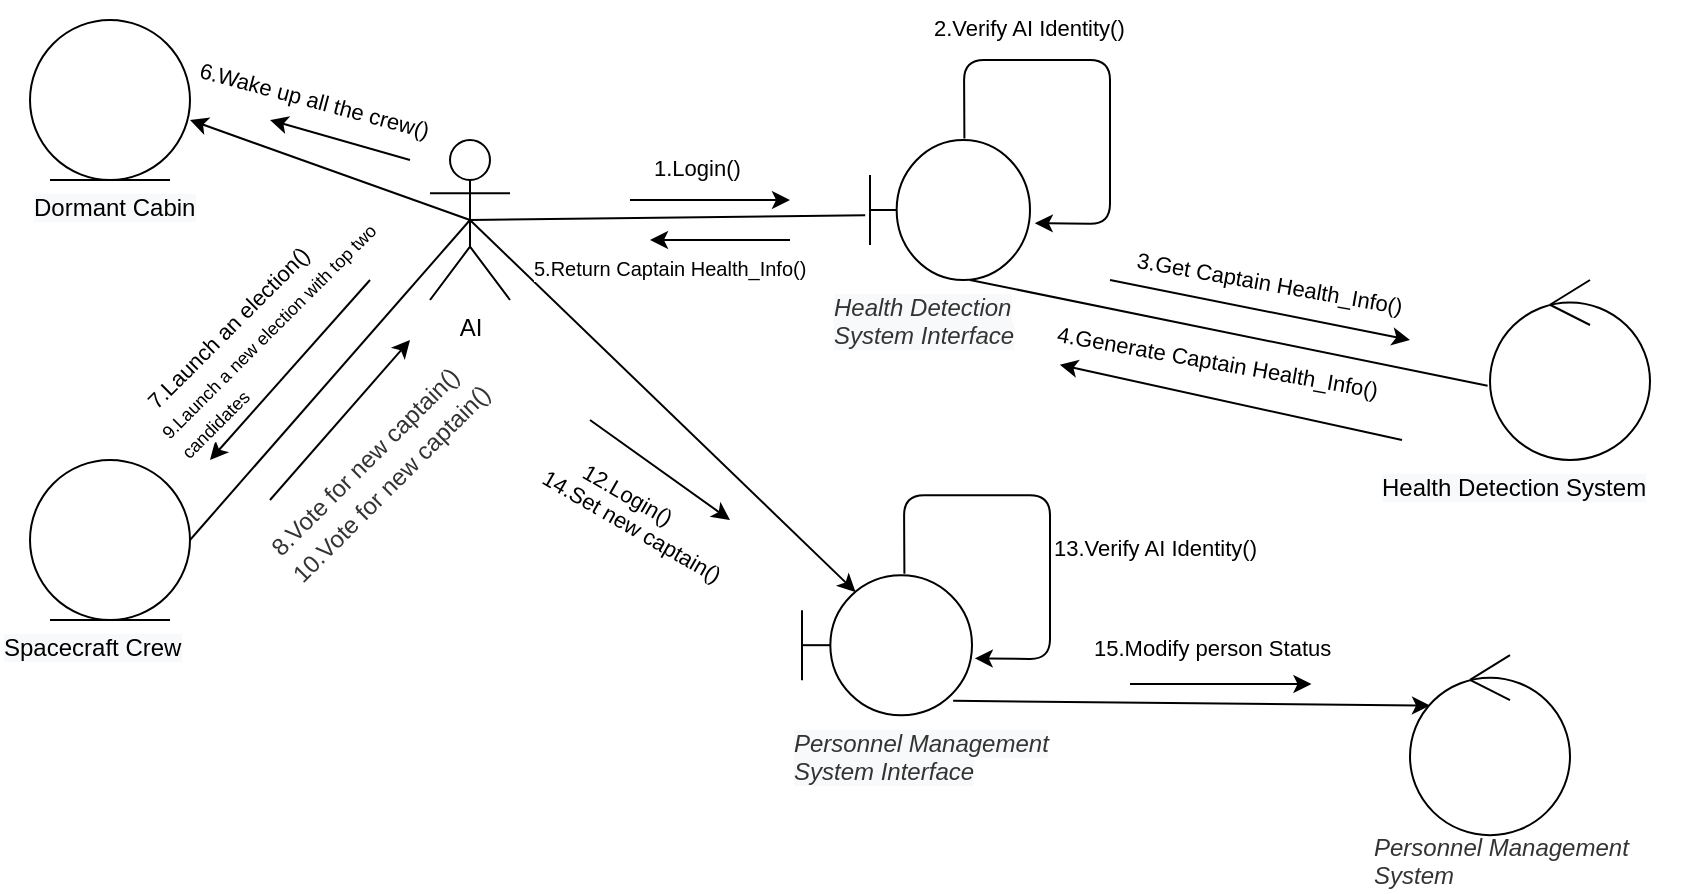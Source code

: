 <mxfile version="14.6.13" type="github">
  <diagram id="0U9pFDFcq5Cw8rffmfX7" name="Page-1">
    <mxGraphModel dx="1038" dy="585" grid="0" gridSize="10" guides="1" tooltips="1" connect="1" arrows="1" fold="1" page="1" pageScale="1" pageWidth="827" pageHeight="1169" math="0" shadow="0">
      <root>
        <mxCell id="0" />
        <mxCell id="1" parent="0" />
        <mxCell id="-IM5MBNO5oqZeWWgMELS-1" value="AI" style="shape=umlActor;verticalLabelPosition=bottom;verticalAlign=top;html=1;outlineConnect=0;" vertex="1" parent="1">
          <mxGeometry x="215" y="70" width="40" height="80" as="geometry" />
        </mxCell>
        <mxCell id="-IM5MBNO5oqZeWWgMELS-2" value="" style="shape=umlBoundary;whiteSpace=wrap;html=1;" vertex="1" parent="1">
          <mxGeometry x="435" y="70" width="80" height="70" as="geometry" />
        </mxCell>
        <mxCell id="-IM5MBNO5oqZeWWgMELS-3" value="" style="ellipse;shape=umlControl;whiteSpace=wrap;html=1;" vertex="1" parent="1">
          <mxGeometry x="745" y="140" width="80" height="90" as="geometry" />
        </mxCell>
        <mxCell id="-IM5MBNO5oqZeWWgMELS-4" value="" style="ellipse;shape=umlEntity;whiteSpace=wrap;html=1;" vertex="1" parent="1">
          <mxGeometry x="15" y="10" width="80" height="80" as="geometry" />
        </mxCell>
        <mxCell id="-IM5MBNO5oqZeWWgMELS-5" value="" style="ellipse;shape=umlEntity;whiteSpace=wrap;html=1;" vertex="1" parent="1">
          <mxGeometry x="15" y="230" width="80" height="80" as="geometry" />
        </mxCell>
        <mxCell id="-IM5MBNO5oqZeWWgMELS-6" value="" style="shape=umlBoundary;whiteSpace=wrap;html=1;" vertex="1" parent="1">
          <mxGeometry x="401" y="287.59" width="85" height="70" as="geometry" />
        </mxCell>
        <mxCell id="-IM5MBNO5oqZeWWgMELS-7" value="" style="ellipse;shape=umlControl;whiteSpace=wrap;html=1;" vertex="1" parent="1">
          <mxGeometry x="705" y="327.59" width="80" height="90" as="geometry" />
        </mxCell>
        <mxCell id="-IM5MBNO5oqZeWWgMELS-8" value="" style="endArrow=none;html=1;entryX=-0.03;entryY=0.537;entryDx=0;entryDy=0;entryPerimeter=0;exitX=0.5;exitY=0.5;exitDx=0;exitDy=0;exitPerimeter=0;" edge="1" parent="1" source="-IM5MBNO5oqZeWWgMELS-1" target="-IM5MBNO5oqZeWWgMELS-2">
          <mxGeometry width="50" height="50" relative="1" as="geometry">
            <mxPoint x="265" y="140" as="sourcePoint" />
            <mxPoint x="315" y="90" as="targetPoint" />
          </mxGeometry>
        </mxCell>
        <mxCell id="-IM5MBNO5oqZeWWgMELS-9" value="" style="endArrow=classic;html=1;exitX=0.59;exitY=-0.011;exitDx=0;exitDy=0;exitPerimeter=0;entryX=1.03;entryY=0.594;entryDx=0;entryDy=0;entryPerimeter=0;" edge="1" parent="1" source="-IM5MBNO5oqZeWWgMELS-2" target="-IM5MBNO5oqZeWWgMELS-2">
          <mxGeometry width="50" height="50" relative="1" as="geometry">
            <mxPoint x="455" y="70" as="sourcePoint" />
            <mxPoint x="505" y="20" as="targetPoint" />
            <Array as="points">
              <mxPoint x="482" y="30" />
              <mxPoint x="555" y="30" />
              <mxPoint x="555" y="112" />
            </Array>
          </mxGeometry>
        </mxCell>
        <mxCell id="-IM5MBNO5oqZeWWgMELS-10" value="" style="endArrow=none;html=1;entryX=-0.015;entryY=0.587;entryDx=0;entryDy=0;entryPerimeter=0;" edge="1" parent="1" target="-IM5MBNO5oqZeWWgMELS-3">
          <mxGeometry width="50" height="50" relative="1" as="geometry">
            <mxPoint x="485" y="140" as="sourcePoint" />
            <mxPoint x="595" y="150" as="targetPoint" />
          </mxGeometry>
        </mxCell>
        <mxCell id="-IM5MBNO5oqZeWWgMELS-14" value="&lt;span style=&quot;color: rgb(51 , 51 , 51) ; font-family: &amp;#34;helvetica&amp;#34; ; font-size: 12px ; font-style: italic ; font-weight: 400 ; letter-spacing: normal ; text-align: center ; text-indent: 0px ; text-transform: none ; word-spacing: 0px ; background-color: rgb(248 , 249 , 250) ; display: inline ; float: none&quot;&gt;Health Detection System Interface&lt;/span&gt;" style="text;whiteSpace=wrap;html=1;" vertex="1" parent="1">
          <mxGeometry x="415" y="140" width="130" height="30" as="geometry" />
        </mxCell>
        <mxCell id="-IM5MBNO5oqZeWWgMELS-15" value="&lt;span style=&quot;color: rgb(0, 0, 0); font-family: helvetica; font-size: 12px; font-style: normal; font-weight: 400; letter-spacing: normal; text-align: center; text-indent: 0px; text-transform: none; word-spacing: 0px; background-color: rgb(248, 249, 250); display: inline; float: none;&quot;&gt;Health Detection System&lt;/span&gt;" style="text;whiteSpace=wrap;html=1;" vertex="1" parent="1">
          <mxGeometry x="689" y="230" width="160" height="30" as="geometry" />
        </mxCell>
        <mxCell id="-IM5MBNO5oqZeWWgMELS-16" value="&lt;span style=&quot;color: rgb(0 , 0 , 0) ; font-family: &amp;#34;helvetica&amp;#34; ; font-size: 12px ; font-style: normal ; font-weight: 400 ; letter-spacing: normal ; text-align: center ; text-indent: 0px ; text-transform: none ; word-spacing: 0px ; background-color: rgb(248 , 249 , 250) ; display: inline ; float: none&quot;&gt;Dormant Cabin&lt;/span&gt;" style="text;whiteSpace=wrap;html=1;" vertex="1" parent="1">
          <mxGeometry x="15" y="90" width="110" height="30" as="geometry" />
        </mxCell>
        <mxCell id="-IM5MBNO5oqZeWWgMELS-17" value="&lt;span style=&quot;color: rgb(0 , 0 , 0) ; font-family: &amp;#34;helvetica&amp;#34; ; font-size: 12px ; font-style: normal ; font-weight: 400 ; letter-spacing: normal ; text-align: center ; text-indent: 0px ; text-transform: none ; word-spacing: 0px ; background-color: rgb(248 , 249 , 250) ; display: inline ; float: none&quot;&gt;Spacecraft Crew&lt;/span&gt;" style="text;whiteSpace=wrap;html=1;" vertex="1" parent="1">
          <mxGeometry y="310" width="110" height="30" as="geometry" />
        </mxCell>
        <mxCell id="-IM5MBNO5oqZeWWgMELS-18" value="&lt;span style=&quot;color: rgb(51, 51, 51); font-family: helvetica; font-size: 12px; font-style: italic; font-weight: 400; letter-spacing: normal; text-align: center; text-indent: 0px; text-transform: none; word-spacing: 0px; background-color: rgb(248, 249, 250); display: inline; float: none;&quot;&gt;Personnel Management System Interface&lt;/span&gt;" style="text;whiteSpace=wrap;html=1;" vertex="1" parent="1">
          <mxGeometry x="395" y="357.59" width="130" height="30" as="geometry" />
        </mxCell>
        <mxCell id="-IM5MBNO5oqZeWWgMELS-19" value="&lt;span style=&quot;color: rgb(51 , 51 , 51) ; font-family: &amp;#34;helvetica&amp;#34; ; font-style: italic ; text-align: center&quot;&gt;Personnel Management System&lt;/span&gt;" style="text;whiteSpace=wrap;html=1;" vertex="1" parent="1">
          <mxGeometry x="685" y="410" width="160" height="30" as="geometry" />
        </mxCell>
        <mxCell id="-IM5MBNO5oqZeWWgMELS-20" value="" style="endArrow=classic;html=1;entryX=1;entryY=0.625;entryDx=0;entryDy=0;entryPerimeter=0;exitX=0.5;exitY=0.5;exitDx=0;exitDy=0;exitPerimeter=0;" edge="1" parent="1" source="-IM5MBNO5oqZeWWgMELS-1" target="-IM5MBNO5oqZeWWgMELS-4">
          <mxGeometry width="50" height="50" relative="1" as="geometry">
            <mxPoint x="155" y="130" as="sourcePoint" />
            <mxPoint x="205" y="80" as="targetPoint" />
          </mxGeometry>
        </mxCell>
        <mxCell id="-IM5MBNO5oqZeWWgMELS-21" value="" style="endArrow=none;html=1;exitX=1;exitY=0.5;exitDx=0;exitDy=0;entryX=0.5;entryY=0.5;entryDx=0;entryDy=0;entryPerimeter=0;" edge="1" parent="1" source="-IM5MBNO5oqZeWWgMELS-5" target="-IM5MBNO5oqZeWWgMELS-1">
          <mxGeometry width="50" height="50" relative="1" as="geometry">
            <mxPoint x="175" y="230" as="sourcePoint" />
            <mxPoint x="265" y="110" as="targetPoint" />
          </mxGeometry>
        </mxCell>
        <mxCell id="-IM5MBNO5oqZeWWgMELS-22" value="" style="endArrow=classic;html=1;exitX=0.59;exitY=-0.011;exitDx=0;exitDy=0;exitPerimeter=0;entryX=1.03;entryY=0.594;entryDx=0;entryDy=0;entryPerimeter=0;" edge="1" parent="1">
          <mxGeometry width="50" height="50" relative="1" as="geometry">
            <mxPoint x="452.2" y="286.82" as="sourcePoint" />
            <mxPoint x="487.4" y="329.17" as="targetPoint" />
            <Array as="points">
              <mxPoint x="452" y="247.59" />
              <mxPoint x="525" y="247.59" />
              <mxPoint x="525" y="329.59" />
            </Array>
          </mxGeometry>
        </mxCell>
        <mxCell id="-IM5MBNO5oqZeWWgMELS-23" value="" style="endArrow=classic;html=1;entryX=0.315;entryY=0.12;entryDx=0;entryDy=0;entryPerimeter=0;exitX=0.5;exitY=0.5;exitDx=0;exitDy=0;exitPerimeter=0;" edge="1" parent="1" source="-IM5MBNO5oqZeWWgMELS-1" target="-IM5MBNO5oqZeWWgMELS-6">
          <mxGeometry width="50" height="50" relative="1" as="geometry">
            <mxPoint x="315" y="240" as="sourcePoint" />
            <mxPoint x="365" y="190" as="targetPoint" />
          </mxGeometry>
        </mxCell>
        <mxCell id="-IM5MBNO5oqZeWWgMELS-24" value="" style="endArrow=classic;html=1;entryX=0.125;entryY=0.28;entryDx=0;entryDy=0;entryPerimeter=0;exitX=0.889;exitY=0.897;exitDx=0;exitDy=0;exitPerimeter=0;" edge="1" parent="1" source="-IM5MBNO5oqZeWWgMELS-6" target="-IM5MBNO5oqZeWWgMELS-7">
          <mxGeometry width="50" height="50" relative="1" as="geometry">
            <mxPoint x="501" y="457.59" as="sourcePoint" />
            <mxPoint x="551" y="407.59" as="targetPoint" />
          </mxGeometry>
        </mxCell>
        <mxCell id="-IM5MBNO5oqZeWWgMELS-25" value="&lt;span style=&quot;color: rgb(0, 0, 0); font-family: helvetica; font-size: 11px; font-style: normal; font-weight: 400; letter-spacing: normal; text-align: center; text-indent: 0px; text-transform: none; word-spacing: 0px; background-color: rgb(255, 255, 255); display: inline; float: none;&quot;&gt;1.Login()&lt;/span&gt;" style="text;whiteSpace=wrap;html=1;" vertex="1" parent="1">
          <mxGeometry x="325" y="70" width="70" height="30" as="geometry" />
        </mxCell>
        <mxCell id="-IM5MBNO5oqZeWWgMELS-26" value="" style="endArrow=classic;html=1;entryX=1;entryY=1;entryDx=0;entryDy=0;" edge="1" parent="1" target="-IM5MBNO5oqZeWWgMELS-25">
          <mxGeometry width="50" height="50" relative="1" as="geometry">
            <mxPoint x="315" y="100" as="sourcePoint" />
            <mxPoint x="385" y="100" as="targetPoint" />
          </mxGeometry>
        </mxCell>
        <mxCell id="-IM5MBNO5oqZeWWgMELS-27" value="" style="endArrow=classic;html=1;" edge="1" parent="1">
          <mxGeometry width="50" height="50" relative="1" as="geometry">
            <mxPoint x="395" y="120" as="sourcePoint" />
            <mxPoint x="325" y="120" as="targetPoint" />
          </mxGeometry>
        </mxCell>
        <mxCell id="-IM5MBNO5oqZeWWgMELS-28" value="&lt;span style=&quot;color: rgb(0 , 0 , 0) ; font-family: &amp;#34;helvetica&amp;#34; ; font-style: normal ; font-weight: 400 ; letter-spacing: normal ; text-align: center ; text-indent: 0px ; text-transform: none ; word-spacing: 0px ; background-color: rgb(255 , 255 , 255) ; display: inline ; float: none&quot;&gt;&lt;font style=&quot;font-size: 10px&quot;&gt;5.Return Captain Health_Info()&lt;/font&gt;&lt;/span&gt;" style="text;whiteSpace=wrap;html=1;" vertex="1" parent="1">
          <mxGeometry x="265" y="120" width="190" height="30" as="geometry" />
        </mxCell>
        <mxCell id="-IM5MBNO5oqZeWWgMELS-29" value="&lt;span style=&quot;color: rgb(0, 0, 0); font-family: helvetica; font-size: 11px; font-style: normal; font-weight: 400; letter-spacing: normal; text-align: center; text-indent: 0px; text-transform: none; word-spacing: 0px; background-color: rgb(255, 255, 255); display: inline; float: none;&quot;&gt;2.Verify AI Identity()&lt;/span&gt;" style="text;whiteSpace=wrap;html=1;" vertex="1" parent="1">
          <mxGeometry x="465" width="130" height="30" as="geometry" />
        </mxCell>
        <mxCell id="-IM5MBNO5oqZeWWgMELS-31" value="&lt;span style=&quot;color: rgb(0, 0, 0); font-family: helvetica; font-size: 11px; font-style: normal; font-weight: 400; letter-spacing: normal; text-align: center; text-indent: 0px; text-transform: none; word-spacing: 0px; background-color: rgb(255, 255, 255); display: inline; float: none;&quot;&gt;3.Get Captain Health_Info()&lt;/span&gt;" style="text;whiteSpace=wrap;html=1;rotation=10;" vertex="1" parent="1">
          <mxGeometry x="565" y="130" width="170" height="30" as="geometry" />
        </mxCell>
        <mxCell id="-IM5MBNO5oqZeWWgMELS-32" value="" style="endArrow=classic;html=1;" edge="1" parent="1">
          <mxGeometry width="50" height="50" relative="1" as="geometry">
            <mxPoint x="555" y="140" as="sourcePoint" />
            <mxPoint x="705" y="170" as="targetPoint" />
          </mxGeometry>
        </mxCell>
        <mxCell id="-IM5MBNO5oqZeWWgMELS-33" value="&lt;span style=&quot;color: rgb(0, 0, 0); font-family: helvetica; font-size: 11px; font-style: normal; font-weight: 400; letter-spacing: normal; text-align: center; text-indent: 0px; text-transform: none; word-spacing: 0px; background-color: rgb(255, 255, 255); display: inline; float: none;&quot;&gt;4.Generate Captain Health_Info()&lt;/span&gt;" style="text;whiteSpace=wrap;html=1;rotation=10;" vertex="1" parent="1">
          <mxGeometry x="525" y="170" width="200" height="30" as="geometry" />
        </mxCell>
        <mxCell id="-IM5MBNO5oqZeWWgMELS-34" value="" style="endArrow=classic;html=1;entryX=0;entryY=1;entryDx=0;entryDy=0;" edge="1" parent="1">
          <mxGeometry width="50" height="50" relative="1" as="geometry">
            <mxPoint x="701" y="220.0" as="sourcePoint" />
            <mxPoint x="529.915" y="182.407" as="targetPoint" />
          </mxGeometry>
        </mxCell>
        <mxCell id="-IM5MBNO5oqZeWWgMELS-35" value="" style="endArrow=classic;html=1;" edge="1" parent="1">
          <mxGeometry width="50" height="50" relative="1" as="geometry">
            <mxPoint x="205" y="80" as="sourcePoint" />
            <mxPoint x="135" y="60" as="targetPoint" />
          </mxGeometry>
        </mxCell>
        <mxCell id="-IM5MBNO5oqZeWWgMELS-36" value="&lt;span style=&quot;color: rgb(0, 0, 0); font-family: helvetica; font-size: 11px; font-style: normal; font-weight: 400; letter-spacing: normal; text-align: center; text-indent: 0px; text-transform: none; word-spacing: 0px; background-color: rgb(255, 255, 255); display: inline; float: none;&quot;&gt;6.Wake up all the crew()&lt;/span&gt;" style="text;whiteSpace=wrap;html=1;rotation=15;" vertex="1" parent="1">
          <mxGeometry x="95" y="40" width="150" height="30" as="geometry" />
        </mxCell>
        <mxCell id="-IM5MBNO5oqZeWWgMELS-37" value="&lt;span style=&quot;color: rgb(0, 0, 0); font-family: helvetica; font-size: 11px; font-style: normal; font-weight: 400; letter-spacing: normal; text-align: center; text-indent: 0px; text-transform: none; word-spacing: 0px; background-color: rgb(255, 255, 255); display: inline; float: none;&quot;&gt;7.Launch an election()&lt;/span&gt;" style="text;whiteSpace=wrap;html=1;rotation=-45;" vertex="1" parent="1">
          <mxGeometry x="55" y="140" width="140" height="30" as="geometry" />
        </mxCell>
        <mxCell id="-IM5MBNO5oqZeWWgMELS-38" value="" style="endArrow=classic;html=1;" edge="1" parent="1">
          <mxGeometry width="50" height="50" relative="1" as="geometry">
            <mxPoint x="185" y="140" as="sourcePoint" />
            <mxPoint x="105" y="230" as="targetPoint" />
          </mxGeometry>
        </mxCell>
        <mxCell id="-IM5MBNO5oqZeWWgMELS-39" value="&lt;span style=&quot;color: rgb(51, 51, 51); font-family: helvetica; font-size: 12px; font-style: normal; font-weight: 400; letter-spacing: normal; text-align: center; text-indent: 0px; text-transform: none; word-spacing: 0px; background-color: rgb(255, 255, 255); display: inline; float: none;&quot;&gt;8.Vote for new captain()&lt;/span&gt;" style="text;whiteSpace=wrap;html=1;rotation=-45;" vertex="1" parent="1">
          <mxGeometry x="115" y="210" width="150" height="30" as="geometry" />
        </mxCell>
        <mxCell id="-IM5MBNO5oqZeWWgMELS-40" value="" style="endArrow=classic;html=1;" edge="1" parent="1">
          <mxGeometry width="50" height="50" relative="1" as="geometry">
            <mxPoint x="135" y="250" as="sourcePoint" />
            <mxPoint x="205" y="170" as="targetPoint" />
          </mxGeometry>
        </mxCell>
        <mxCell id="-IM5MBNO5oqZeWWgMELS-41" value="&lt;span style=&quot;color: rgb(0 , 0 , 0) ; font-family: &amp;#34;helvetica&amp;#34; ; font-style: normal ; font-weight: 400 ; letter-spacing: normal ; text-align: center ; text-indent: 0px ; text-transform: none ; word-spacing: 0px ; background-color: rgb(255 , 255 , 255) ; display: inline ; float: none&quot;&gt;&lt;font style=&quot;font-size: 9px&quot;&gt;9.Launch a new election with top two candidates&lt;/font&gt;&lt;/span&gt;" style="text;whiteSpace=wrap;html=1;rotation=-45;" vertex="1" parent="1">
          <mxGeometry x="55" y="150" width="157.32" height="20" as="geometry" />
        </mxCell>
        <mxCell id="-IM5MBNO5oqZeWWgMELS-42" value="&lt;span style=&quot;color: rgb(51, 51, 51); font-family: helvetica; font-size: 12px; font-style: normal; font-weight: 400; letter-spacing: normal; text-align: center; text-indent: 0px; text-transform: none; word-spacing: 0px; background-color: rgb(255, 255, 255); display: inline; float: none;&quot;&gt;10.Vote for new captain()&lt;/span&gt;" style="text;whiteSpace=wrap;html=1;rotation=-45;" vertex="1" parent="1">
          <mxGeometry x="125" y="220" width="160" height="30" as="geometry" />
        </mxCell>
        <mxCell id="-IM5MBNO5oqZeWWgMELS-43" value="&lt;span style=&quot;color: rgb(0, 0, 0); font-family: helvetica; font-size: 11px; font-style: normal; font-weight: 400; letter-spacing: normal; text-align: center; text-indent: 0px; text-transform: none; word-spacing: 0px; background-color: rgb(255, 255, 255); display: inline; float: none;&quot;&gt;12.Login()&lt;/span&gt;" style="text;whiteSpace=wrap;html=1;rotation=30;" vertex="1" parent="1">
          <mxGeometry x="285" y="240.0" width="80" height="30" as="geometry" />
        </mxCell>
        <mxCell id="-IM5MBNO5oqZeWWgMELS-44" value="" style="endArrow=classic;html=1;" edge="1" parent="1">
          <mxGeometry width="50" height="50" relative="1" as="geometry">
            <mxPoint x="295" y="210" as="sourcePoint" />
            <mxPoint x="365" y="260" as="targetPoint" />
          </mxGeometry>
        </mxCell>
        <mxCell id="-IM5MBNO5oqZeWWgMELS-45" value="&lt;span style=&quot;color: rgb(0, 0, 0); font-family: helvetica; font-size: 11px; font-style: normal; font-weight: 400; letter-spacing: normal; text-align: center; text-indent: 0px; text-transform: none; word-spacing: 0px; background-color: rgb(255, 255, 255); display: inline; float: none;&quot;&gt;14.Set new captain()&lt;/span&gt;" style="text;whiteSpace=wrap;html=1;rotation=30;" vertex="1" parent="1">
          <mxGeometry x="261" y="257.59" width="140" height="30" as="geometry" />
        </mxCell>
        <mxCell id="-IM5MBNO5oqZeWWgMELS-46" value="&lt;span style=&quot;color: rgb(0, 0, 0); font-family: helvetica; font-size: 11px; font-style: normal; font-weight: 400; letter-spacing: normal; text-align: center; text-indent: 0px; text-transform: none; word-spacing: 0px; background-color: rgb(255, 255, 255); display: inline; float: none;&quot;&gt;13.Verify AI Identity()&lt;/span&gt;" style="text;whiteSpace=wrap;html=1;" vertex="1" parent="1">
          <mxGeometry x="525" y="260" width="140" height="30" as="geometry" />
        </mxCell>
        <mxCell id="-IM5MBNO5oqZeWWgMELS-47" value="&lt;span style=&quot;color: rgb(0, 0, 0); font-family: helvetica; font-size: 11px; font-style: normal; font-weight: 400; letter-spacing: normal; text-align: center; text-indent: 0px; text-transform: none; word-spacing: 0px; background-color: rgb(255, 255, 255); display: inline; float: none;&quot;&gt;15.Modify person Status&lt;/span&gt;" style="text;whiteSpace=wrap;html=1;" vertex="1" parent="1">
          <mxGeometry x="545" y="310" width="160" height="30" as="geometry" />
        </mxCell>
        <mxCell id="-IM5MBNO5oqZeWWgMELS-48" value="" style="endArrow=classic;html=1;entryX=0.692;entryY=1.067;entryDx=0;entryDy=0;entryPerimeter=0;exitX=0.125;exitY=1.067;exitDx=0;exitDy=0;exitPerimeter=0;" edge="1" parent="1" source="-IM5MBNO5oqZeWWgMELS-47" target="-IM5MBNO5oqZeWWgMELS-47">
          <mxGeometry width="50" height="50" relative="1" as="geometry">
            <mxPoint x="575" y="430" as="sourcePoint" />
            <mxPoint x="625" y="380" as="targetPoint" />
          </mxGeometry>
        </mxCell>
      </root>
    </mxGraphModel>
  </diagram>
</mxfile>
